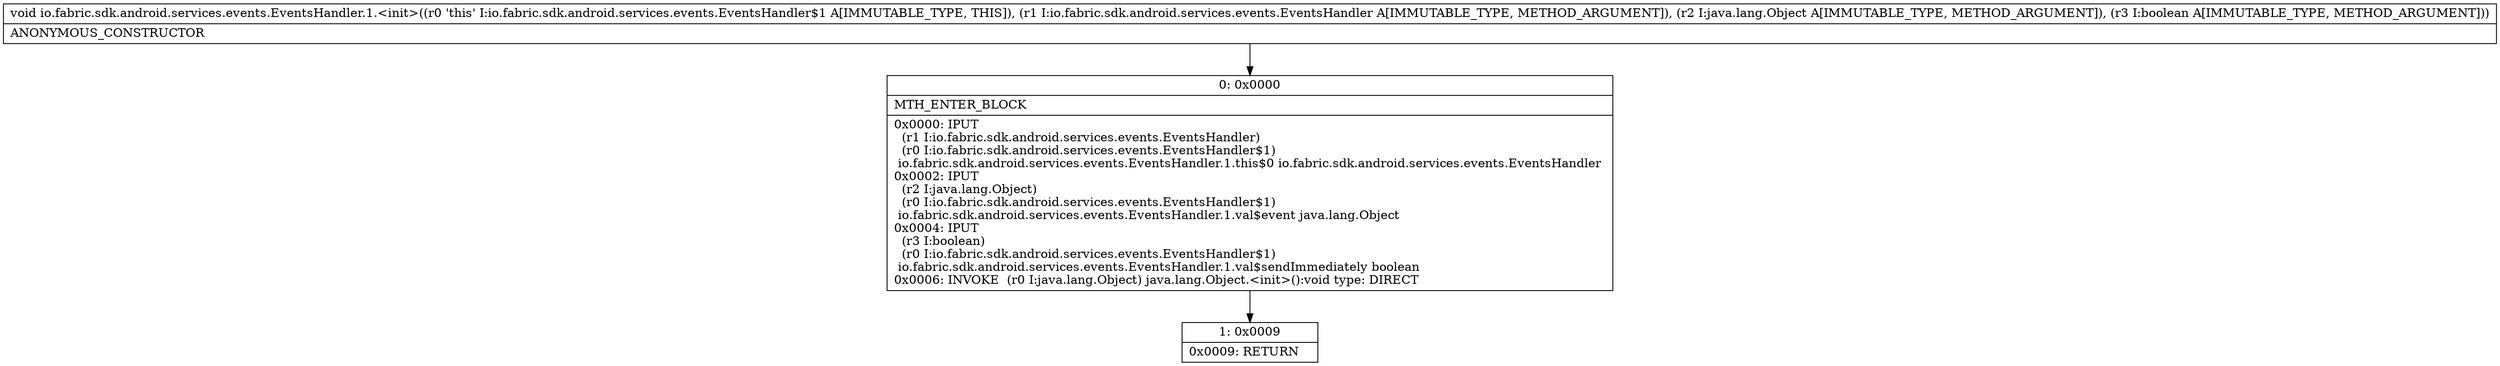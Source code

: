digraph "CFG forio.fabric.sdk.android.services.events.EventsHandler.1.\<init\>(Lio\/fabric\/sdk\/android\/services\/events\/EventsHandler;Ljava\/lang\/Object;Z)V" {
Node_0 [shape=record,label="{0\:\ 0x0000|MTH_ENTER_BLOCK\l|0x0000: IPUT  \l  (r1 I:io.fabric.sdk.android.services.events.EventsHandler)\l  (r0 I:io.fabric.sdk.android.services.events.EventsHandler$1)\l io.fabric.sdk.android.services.events.EventsHandler.1.this$0 io.fabric.sdk.android.services.events.EventsHandler \l0x0002: IPUT  \l  (r2 I:java.lang.Object)\l  (r0 I:io.fabric.sdk.android.services.events.EventsHandler$1)\l io.fabric.sdk.android.services.events.EventsHandler.1.val$event java.lang.Object \l0x0004: IPUT  \l  (r3 I:boolean)\l  (r0 I:io.fabric.sdk.android.services.events.EventsHandler$1)\l io.fabric.sdk.android.services.events.EventsHandler.1.val$sendImmediately boolean \l0x0006: INVOKE  (r0 I:java.lang.Object) java.lang.Object.\<init\>():void type: DIRECT \l}"];
Node_1 [shape=record,label="{1\:\ 0x0009|0x0009: RETURN   \l}"];
MethodNode[shape=record,label="{void io.fabric.sdk.android.services.events.EventsHandler.1.\<init\>((r0 'this' I:io.fabric.sdk.android.services.events.EventsHandler$1 A[IMMUTABLE_TYPE, THIS]), (r1 I:io.fabric.sdk.android.services.events.EventsHandler A[IMMUTABLE_TYPE, METHOD_ARGUMENT]), (r2 I:java.lang.Object A[IMMUTABLE_TYPE, METHOD_ARGUMENT]), (r3 I:boolean A[IMMUTABLE_TYPE, METHOD_ARGUMENT]))  | ANONYMOUS_CONSTRUCTOR\l}"];
MethodNode -> Node_0;
Node_0 -> Node_1;
}

